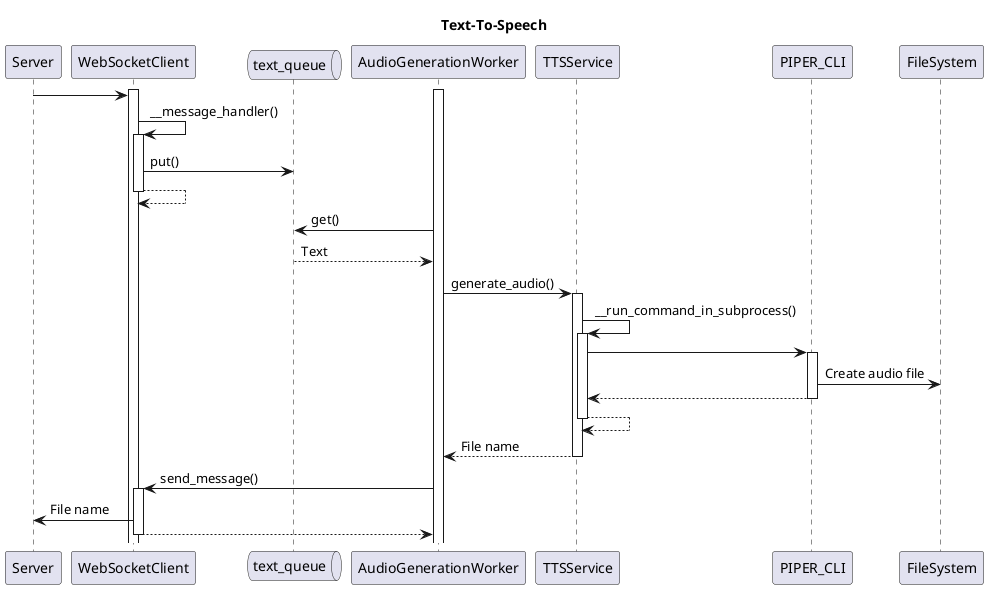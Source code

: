 @startuml
title Text-To-Speech

participant Server
participant WebSocketClient
queue text_queue
participant AudioGenerationWorker
participant TTSService
participant PIPER_CLI
participant FileSystem

activate AudioGenerationWorker

activate WebSocketClient
Server -> WebSocketClient
WebSocketClient -> WebSocketClient : __message_handler()
activate WebSocketClient
WebSocketClient -> text_queue : put()
return

AudioGenerationWorker -> text_queue : get()
text_queue --> AudioGenerationWorker : Text

AudioGenerationWorker -> TTSService : generate_audio()
activate TTSService
TTSService -> TTSService : __run_command_in_subprocess()
activate TTSService
TTSService -> PIPER_CLI
activate PIPER_CLI
PIPER_CLI -> FileSystem : Create audio file
return
return
return File name

AudioGenerationWorker -> WebSocketClient : send_message()
activate WebSocketClient
WebSocketClient -> Server : File name
return


@enduml